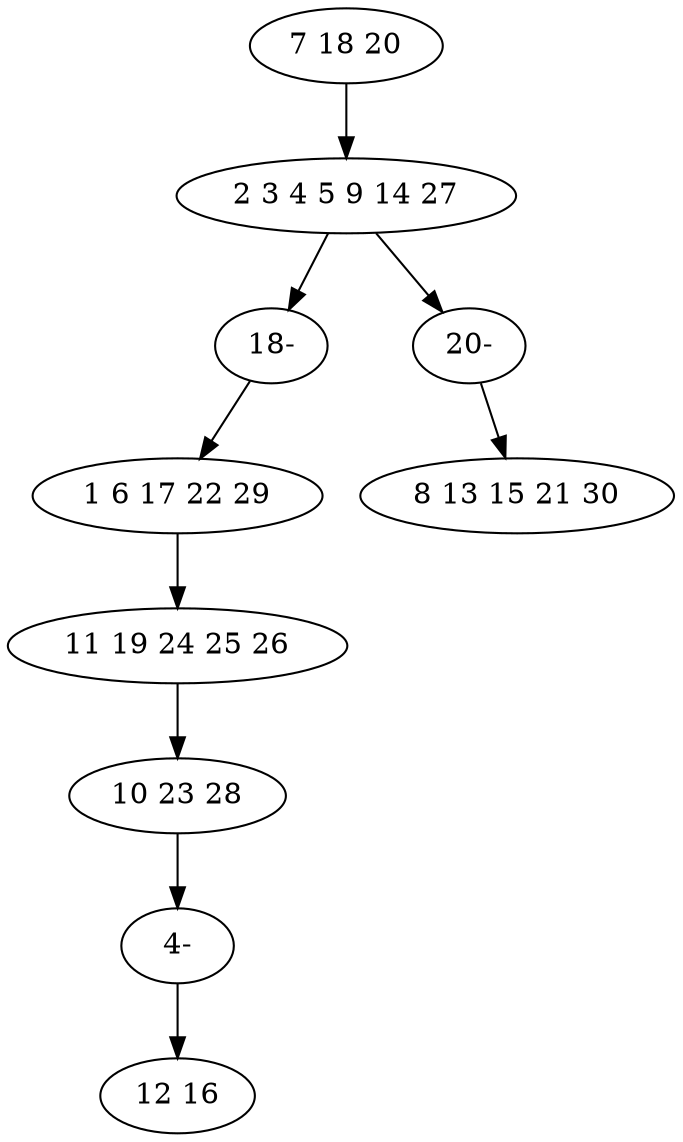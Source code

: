 digraph true_tree {
	"0" -> "1"
	"1" -> "7"
	"2" -> "3"
	"1" -> "8"
	"3" -> "5"
	"5" -> "9"
	"7" -> "2"
	"8" -> "4"
	"9" -> "6"
	"0" [label="7 18 20"];
	"1" [label="2 3 4 5 9 14 27"];
	"2" [label="1 6 17 22 29"];
	"3" [label="11 19 24 25 26"];
	"4" [label="8 13 15 21 30"];
	"5" [label="10 23 28"];
	"6" [label="12 16"];
	"7" [label="18-"];
	"8" [label="20-"];
	"9" [label="4-"];
}
